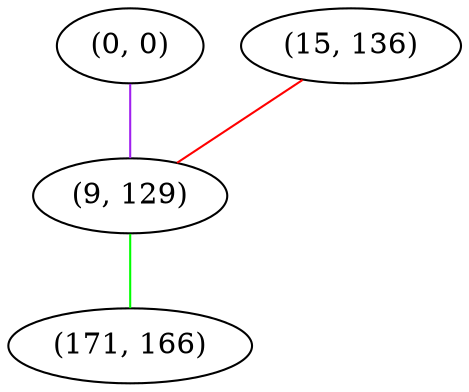 graph "" {
"(0, 0)";
"(15, 136)";
"(9, 129)";
"(171, 166)";
"(0, 0)" -- "(9, 129)"  [color=purple, key=0, weight=4];
"(15, 136)" -- "(9, 129)"  [color=red, key=0, weight=1];
"(9, 129)" -- "(171, 166)"  [color=green, key=0, weight=2];
}
